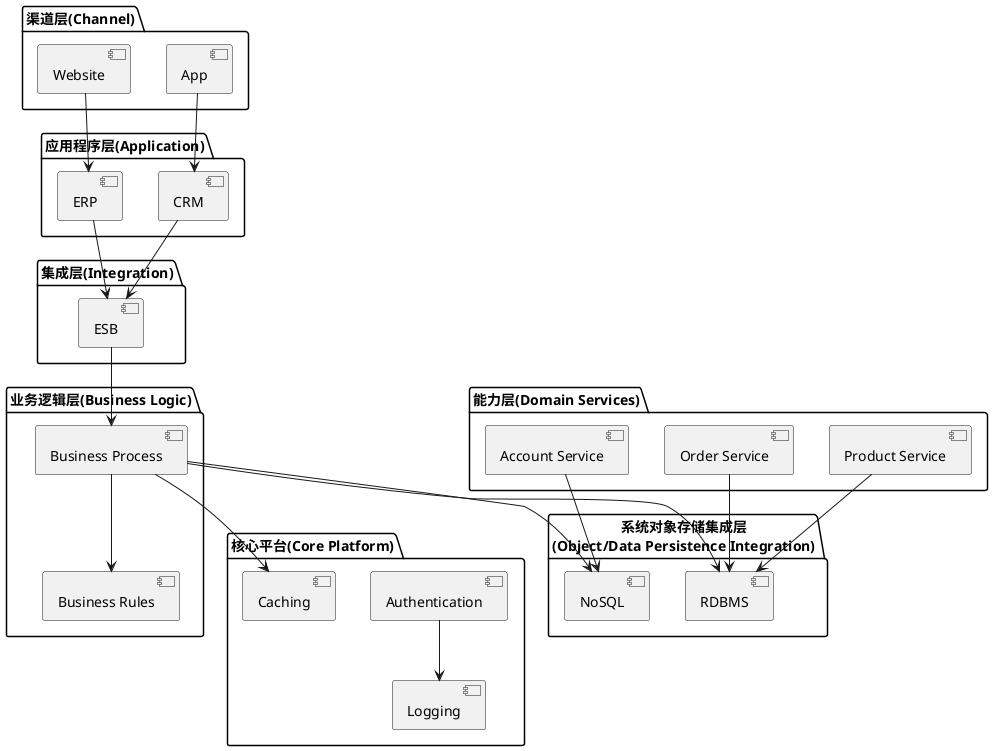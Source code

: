 @startuml

package "渠道层(Channel)" {
  [App]
  [Website]
}

package "应用程序层(Application)" {
  [CRM]
  [ERP] 
}

package "集成层(Integration)" {
  [ESB]
}

package "业务逻辑层(Business Logic)" {
  [Business Process]
  [Business Rules] 
}

package "系统对象存储集成层\n(Object/Data Persistence Integration)" {
  [RDBMS]
  [NoSQL]
}

package "能力层(Domain Services)" {
  [Order Service] 
  [Account Service]
  [Product Service] 
}   

package "核心平台(Core Platform)" {
[Authentication]
[Logging] 
[Caching]
}

[App] --> [CRM]  
[Website] --> [ERP]
[CRM] --> [ESB]
[ERP] --> [ESB]
[ESB] --> [Business Process]
[Business Process] --> [Business Rules]
[Business Process] --> [RDBMS]
[Business Process] --> [NoSQL]
[Order Service] --> [RDBMS]   
[Account Service] --> [NoSQL]
[Product Service] --> [RDBMS]
[Authentication] --> [Logging] 
[Business Process] --> [Caching]

@enduml